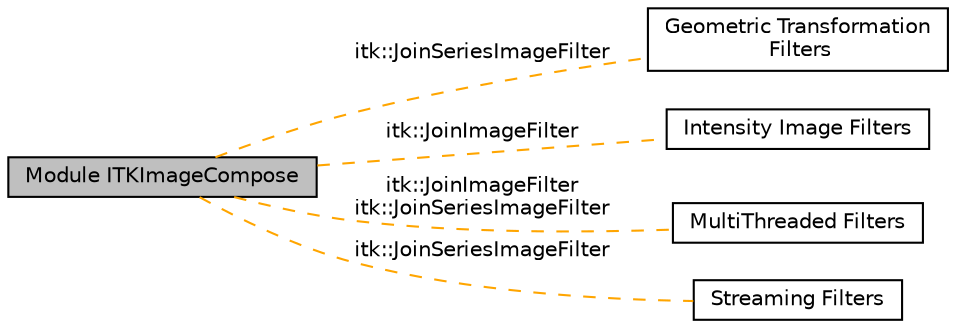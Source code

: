 digraph "Module ITKImageCompose"
{
  edge [fontname="Helvetica",fontsize="10",labelfontname="Helvetica",labelfontsize="10"];
  node [fontname="Helvetica",fontsize="10",shape=box];
  rankdir=LR;
  Node4 [label="Geometric Transformation\l Filters",height=0.2,width=0.4,color="black", fillcolor="white", style="filled",URL="$group__GeometricTransform.html",tooltip=" "];
  Node1 [label="Module ITKImageCompose",height=0.2,width=0.4,color="black", fillcolor="grey75", style="filled", fontcolor="black",tooltip=" "];
  Node2 [label="Intensity Image Filters",height=0.2,width=0.4,color="black", fillcolor="white", style="filled",URL="$group__IntensityImageFilters.html",tooltip=" "];
  Node3 [label="MultiThreaded Filters",height=0.2,width=0.4,color="black", fillcolor="white", style="filled",URL="$group__MultiThreaded.html",tooltip=" "];
  Node5 [label="Streaming Filters",height=0.2,width=0.4,color="black", fillcolor="white", style="filled",URL="$group__Streamed.html",tooltip=" "];
  Node1->Node2 [shape=plaintext, label="itk::JoinImageFilter", color="orange", dir="none", style="dashed"];
  Node1->Node3 [shape=plaintext, label="itk::JoinImageFilter\nitk::JoinSeriesImageFilter", color="orange", dir="none", style="dashed"];
  Node1->Node4 [shape=plaintext, label="itk::JoinSeriesImageFilter", color="orange", dir="none", style="dashed"];
  Node1->Node5 [shape=plaintext, label="itk::JoinSeriesImageFilter", color="orange", dir="none", style="dashed"];
}
